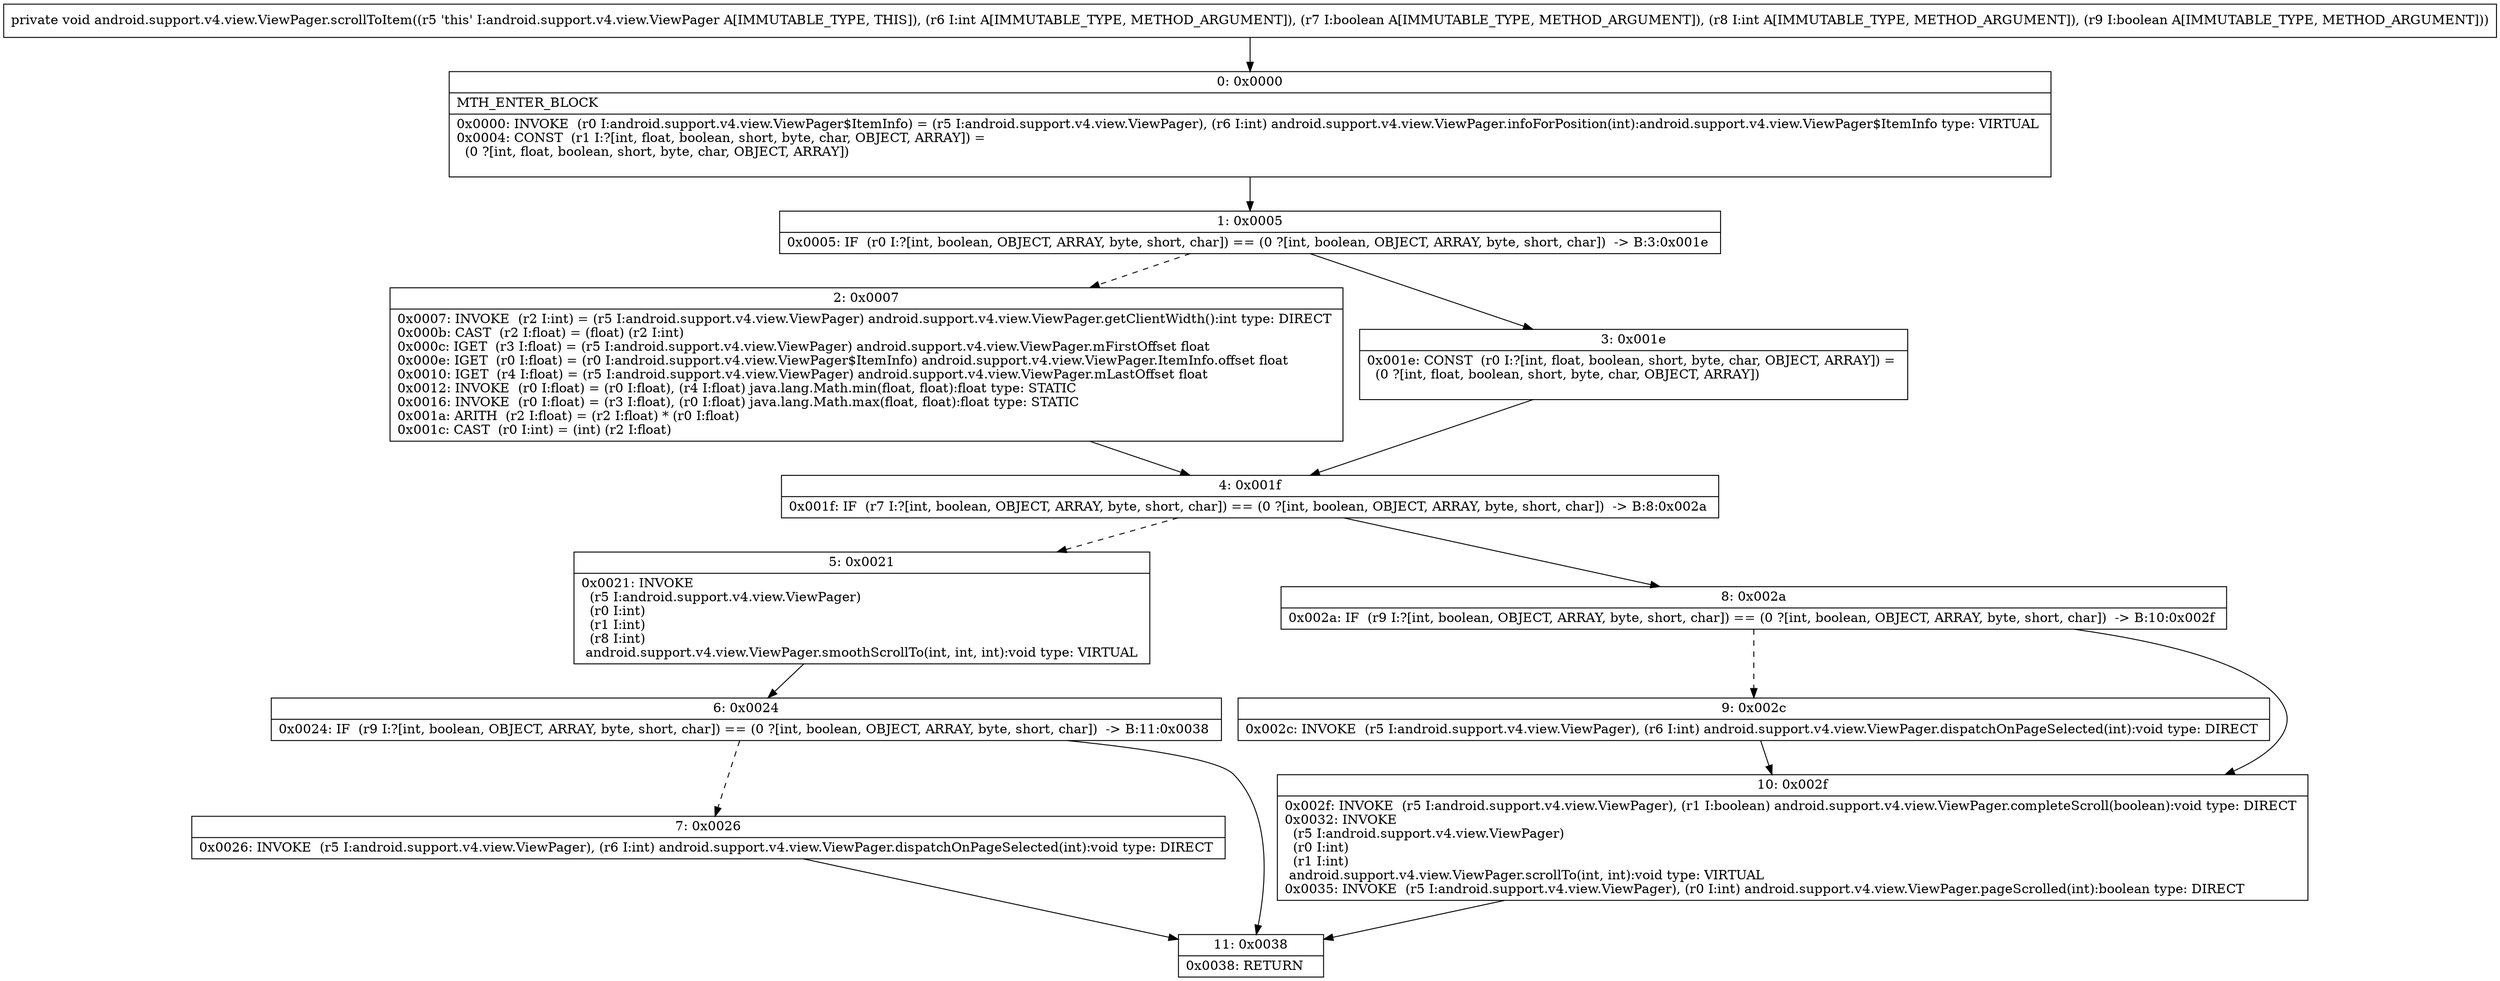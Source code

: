 digraph "CFG forandroid.support.v4.view.ViewPager.scrollToItem(IZIZ)V" {
Node_0 [shape=record,label="{0\:\ 0x0000|MTH_ENTER_BLOCK\l|0x0000: INVOKE  (r0 I:android.support.v4.view.ViewPager$ItemInfo) = (r5 I:android.support.v4.view.ViewPager), (r6 I:int) android.support.v4.view.ViewPager.infoForPosition(int):android.support.v4.view.ViewPager$ItemInfo type: VIRTUAL \l0x0004: CONST  (r1 I:?[int, float, boolean, short, byte, char, OBJECT, ARRAY]) = \l  (0 ?[int, float, boolean, short, byte, char, OBJECT, ARRAY])\l \l}"];
Node_1 [shape=record,label="{1\:\ 0x0005|0x0005: IF  (r0 I:?[int, boolean, OBJECT, ARRAY, byte, short, char]) == (0 ?[int, boolean, OBJECT, ARRAY, byte, short, char])  \-\> B:3:0x001e \l}"];
Node_2 [shape=record,label="{2\:\ 0x0007|0x0007: INVOKE  (r2 I:int) = (r5 I:android.support.v4.view.ViewPager) android.support.v4.view.ViewPager.getClientWidth():int type: DIRECT \l0x000b: CAST  (r2 I:float) = (float) (r2 I:int) \l0x000c: IGET  (r3 I:float) = (r5 I:android.support.v4.view.ViewPager) android.support.v4.view.ViewPager.mFirstOffset float \l0x000e: IGET  (r0 I:float) = (r0 I:android.support.v4.view.ViewPager$ItemInfo) android.support.v4.view.ViewPager.ItemInfo.offset float \l0x0010: IGET  (r4 I:float) = (r5 I:android.support.v4.view.ViewPager) android.support.v4.view.ViewPager.mLastOffset float \l0x0012: INVOKE  (r0 I:float) = (r0 I:float), (r4 I:float) java.lang.Math.min(float, float):float type: STATIC \l0x0016: INVOKE  (r0 I:float) = (r3 I:float), (r0 I:float) java.lang.Math.max(float, float):float type: STATIC \l0x001a: ARITH  (r2 I:float) = (r2 I:float) * (r0 I:float) \l0x001c: CAST  (r0 I:int) = (int) (r2 I:float) \l}"];
Node_3 [shape=record,label="{3\:\ 0x001e|0x001e: CONST  (r0 I:?[int, float, boolean, short, byte, char, OBJECT, ARRAY]) = \l  (0 ?[int, float, boolean, short, byte, char, OBJECT, ARRAY])\l \l}"];
Node_4 [shape=record,label="{4\:\ 0x001f|0x001f: IF  (r7 I:?[int, boolean, OBJECT, ARRAY, byte, short, char]) == (0 ?[int, boolean, OBJECT, ARRAY, byte, short, char])  \-\> B:8:0x002a \l}"];
Node_5 [shape=record,label="{5\:\ 0x0021|0x0021: INVOKE  \l  (r5 I:android.support.v4.view.ViewPager)\l  (r0 I:int)\l  (r1 I:int)\l  (r8 I:int)\l android.support.v4.view.ViewPager.smoothScrollTo(int, int, int):void type: VIRTUAL \l}"];
Node_6 [shape=record,label="{6\:\ 0x0024|0x0024: IF  (r9 I:?[int, boolean, OBJECT, ARRAY, byte, short, char]) == (0 ?[int, boolean, OBJECT, ARRAY, byte, short, char])  \-\> B:11:0x0038 \l}"];
Node_7 [shape=record,label="{7\:\ 0x0026|0x0026: INVOKE  (r5 I:android.support.v4.view.ViewPager), (r6 I:int) android.support.v4.view.ViewPager.dispatchOnPageSelected(int):void type: DIRECT \l}"];
Node_8 [shape=record,label="{8\:\ 0x002a|0x002a: IF  (r9 I:?[int, boolean, OBJECT, ARRAY, byte, short, char]) == (0 ?[int, boolean, OBJECT, ARRAY, byte, short, char])  \-\> B:10:0x002f \l}"];
Node_9 [shape=record,label="{9\:\ 0x002c|0x002c: INVOKE  (r5 I:android.support.v4.view.ViewPager), (r6 I:int) android.support.v4.view.ViewPager.dispatchOnPageSelected(int):void type: DIRECT \l}"];
Node_10 [shape=record,label="{10\:\ 0x002f|0x002f: INVOKE  (r5 I:android.support.v4.view.ViewPager), (r1 I:boolean) android.support.v4.view.ViewPager.completeScroll(boolean):void type: DIRECT \l0x0032: INVOKE  \l  (r5 I:android.support.v4.view.ViewPager)\l  (r0 I:int)\l  (r1 I:int)\l android.support.v4.view.ViewPager.scrollTo(int, int):void type: VIRTUAL \l0x0035: INVOKE  (r5 I:android.support.v4.view.ViewPager), (r0 I:int) android.support.v4.view.ViewPager.pageScrolled(int):boolean type: DIRECT \l}"];
Node_11 [shape=record,label="{11\:\ 0x0038|0x0038: RETURN   \l}"];
MethodNode[shape=record,label="{private void android.support.v4.view.ViewPager.scrollToItem((r5 'this' I:android.support.v4.view.ViewPager A[IMMUTABLE_TYPE, THIS]), (r6 I:int A[IMMUTABLE_TYPE, METHOD_ARGUMENT]), (r7 I:boolean A[IMMUTABLE_TYPE, METHOD_ARGUMENT]), (r8 I:int A[IMMUTABLE_TYPE, METHOD_ARGUMENT]), (r9 I:boolean A[IMMUTABLE_TYPE, METHOD_ARGUMENT])) }"];
MethodNode -> Node_0;
Node_0 -> Node_1;
Node_1 -> Node_2[style=dashed];
Node_1 -> Node_3;
Node_2 -> Node_4;
Node_3 -> Node_4;
Node_4 -> Node_5[style=dashed];
Node_4 -> Node_8;
Node_5 -> Node_6;
Node_6 -> Node_7[style=dashed];
Node_6 -> Node_11;
Node_7 -> Node_11;
Node_8 -> Node_9[style=dashed];
Node_8 -> Node_10;
Node_9 -> Node_10;
Node_10 -> Node_11;
}

